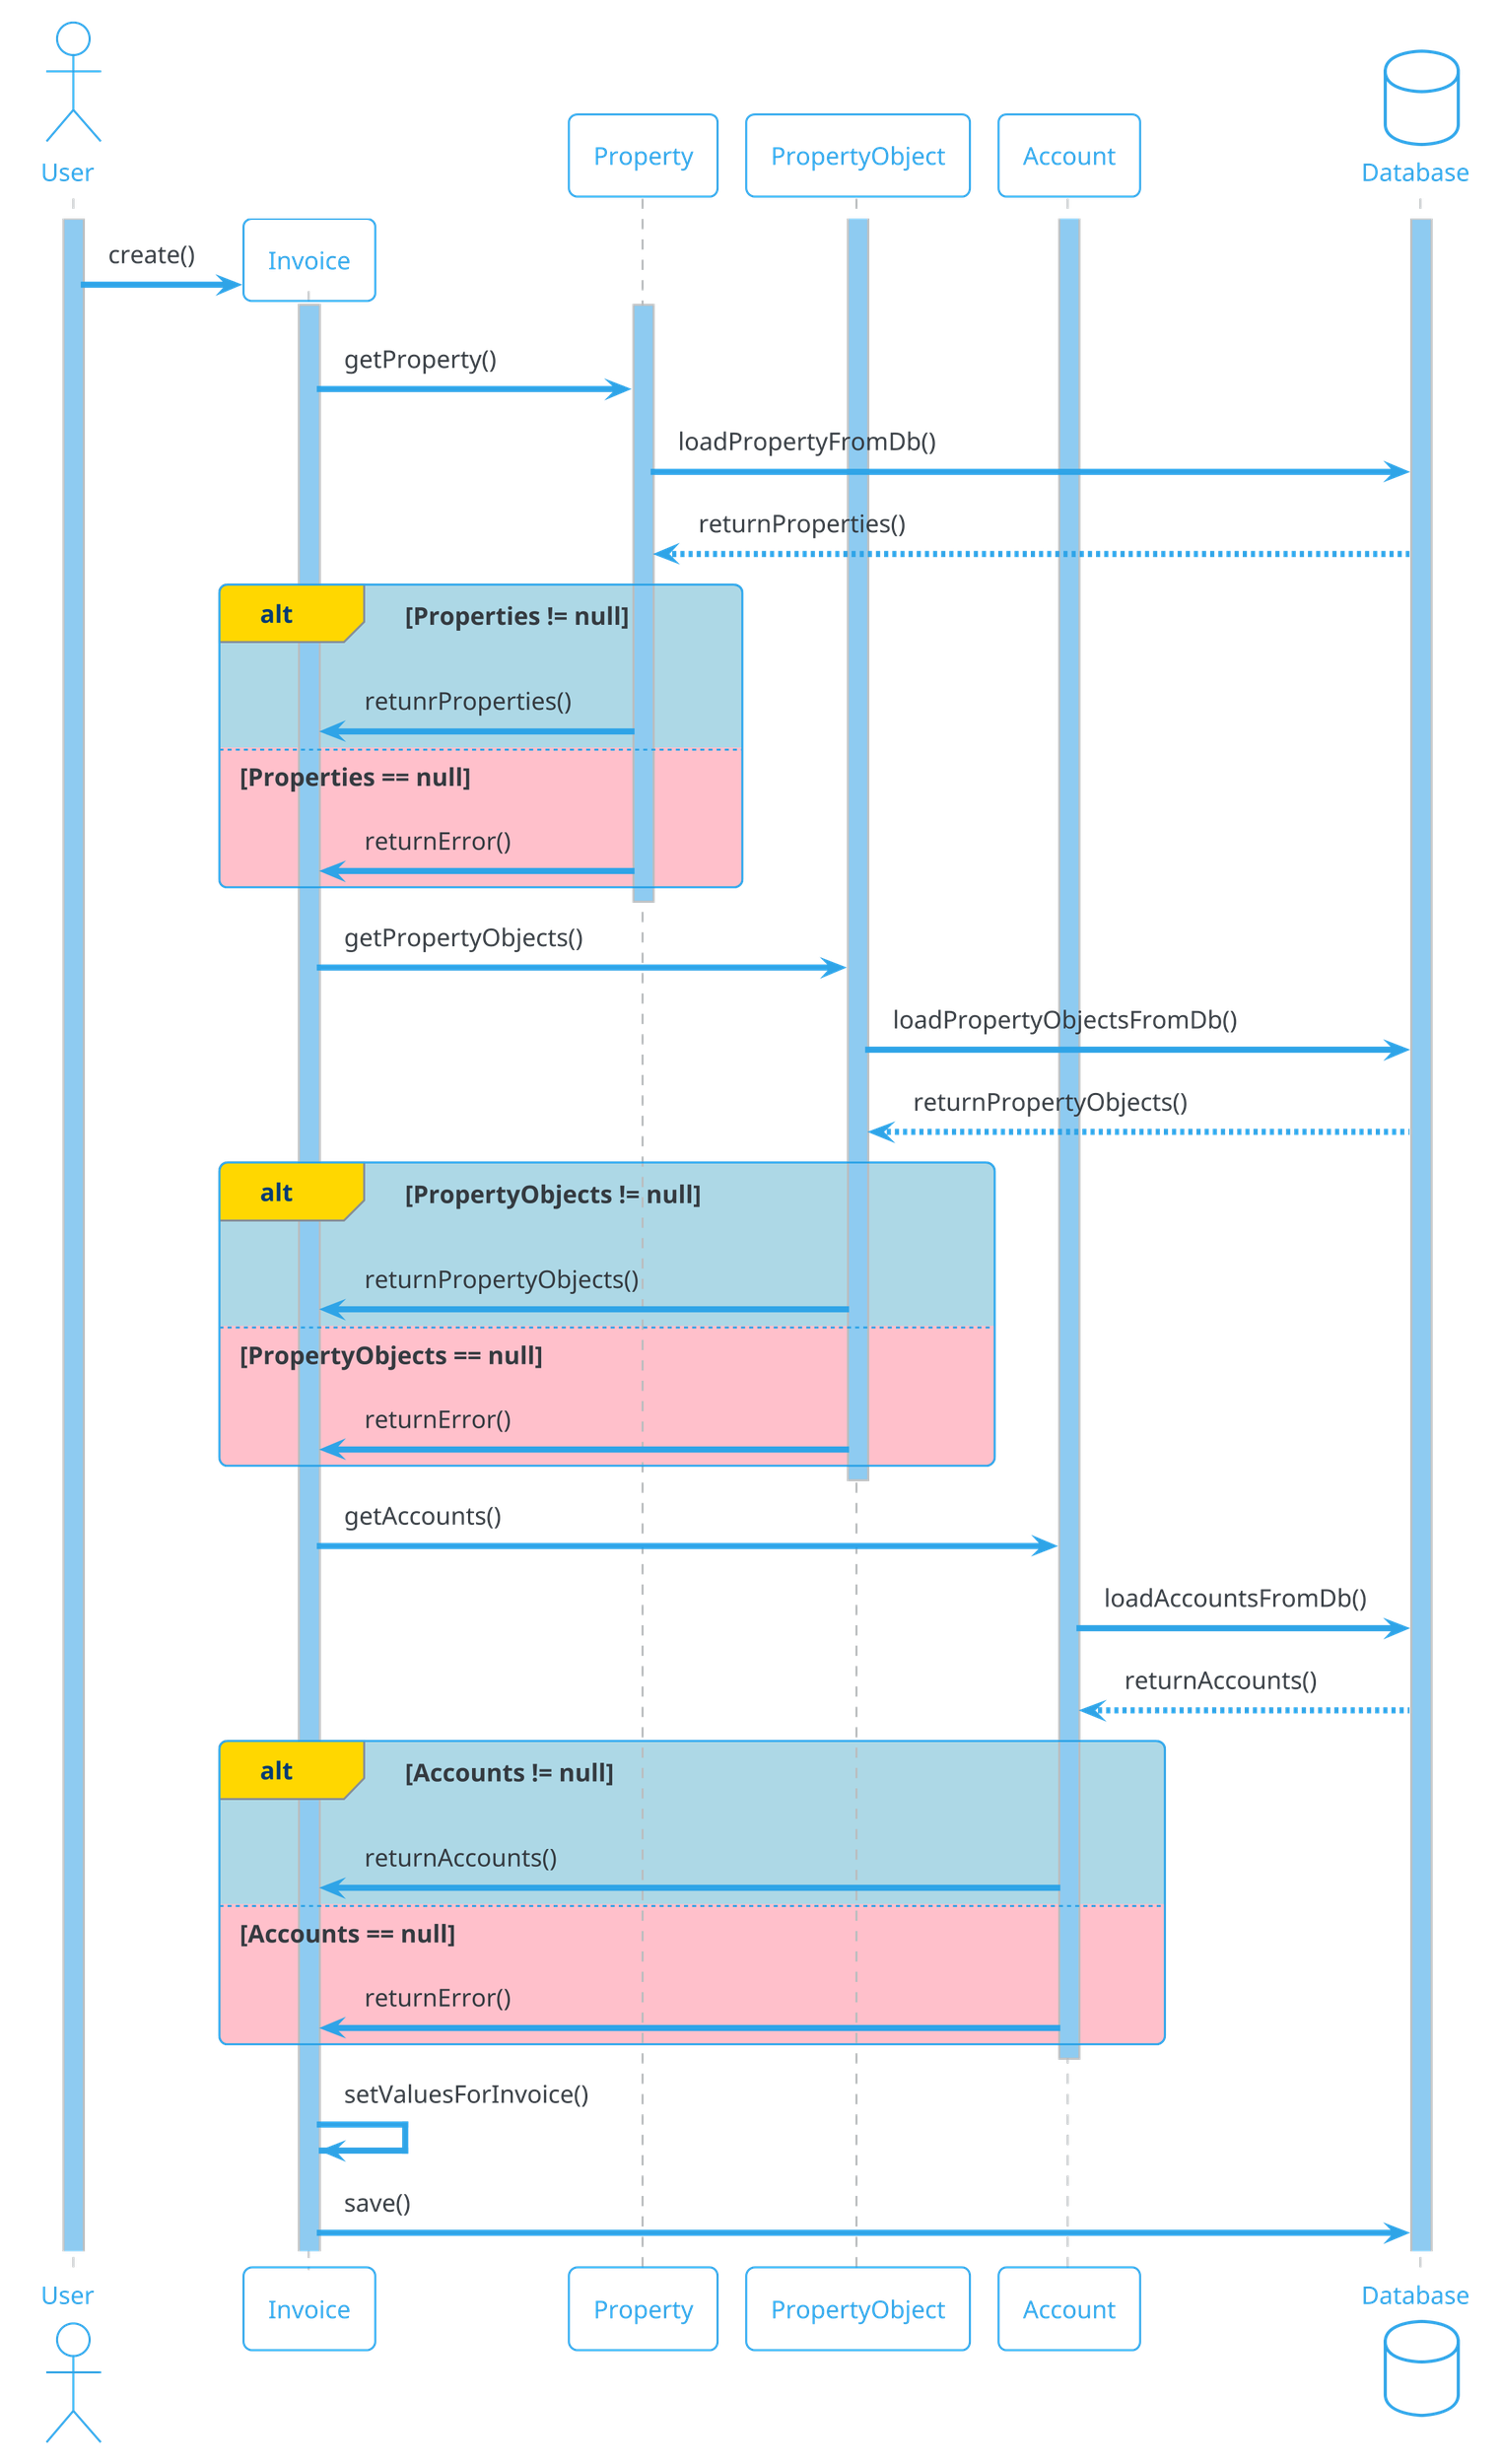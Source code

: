 @startuml Rechnung
!theme cerulean-outline

skinparam sequence {
LifeLineBackgroundColor #8ECBF1
ParticipantPadding 2
}
skinparam dpi 300

actor User as user
activate user
participant Invoice as inv
participant Property as prop
participant PropertyObject as probj
participant Account as ac
database Database as db
activate db
create inv
user -> inv ++: create()
activate prop
inv -> prop : getProperty()
prop -> db : loadPropertyFromDb()
db --> prop : returnProperties()
alt#Gold #LightBlue Properties != null
  prop -> inv : retunrProperties()
else #Pink Properties == null
  prop-> inv : returnError()
end
deactivate prop
activate probj
inv -> probj : getPropertyObjects()
probj -> db : loadPropertyObjectsFromDb()
db --> probj : returnPropertyObjects()
alt#Gold #LightBlue PropertyObjects != null
  probj -> inv : returnPropertyObjects()
else #Pink PropertyObjects == null
  probj-> inv : returnError()
end
deactivate probj
activate ac
inv -> ac : getAccounts()
ac -> db : loadAccountsFromDb()
db --> ac : returnAccounts()
alt#Gold #LightBlue Accounts != null
  ac -> inv : returnAccounts()
else #Pink Accounts == null
  ac-> inv : returnError()
end
deactivate ac
inv -> inv : setValuesForInvoice()
inv -> db : save()
@enduml











' create prop
' user -> prop ++ : create()
' activate exprobj
' prop -> exprobj : getObjects()
' exprobj -> db : loadObjectsFromDb()
' db --> exprobj : returnObjects()
' alt#Gold #LightBlue PropertyObjects != null && !allInUse
'   exprobj --> prop : returnPropertyObjects()
' deactivate exprobj
' else #Pink PropertyObjects == null or allInUse
'   create probj
'   prop -> probj ++ : create(property)
'   probj -> probj : setValuesForPropertyObject()  
'   probj -> db : save()
' end 
' prop ->prop : setValuesForProperty()  
' prop ->db : save()